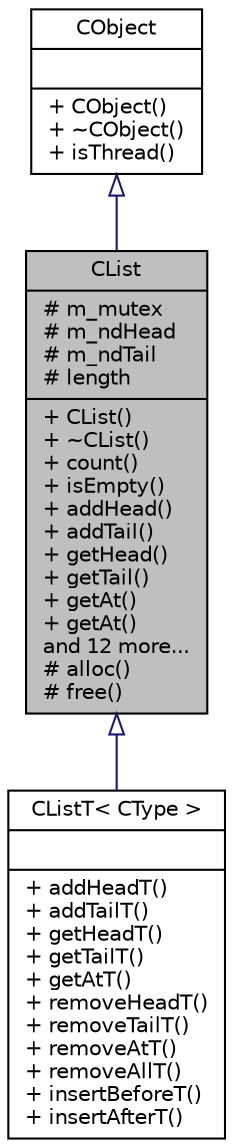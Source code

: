 digraph "CList"
{
  edge [fontname="Helvetica",fontsize="10",labelfontname="Helvetica",labelfontsize="10"];
  node [fontname="Helvetica",fontsize="10",shape=record];
  Node1 [label="{CList\n|# m_mutex\l# m_ndHead\l# m_ndTail\l# length\l|+ CList()\l+ ~CList()\l+ count()\l+ isEmpty()\l+ addHead()\l+ addTail()\l+ getHead()\l+ getTail()\l+ getAt()\l+ getAt()\land 12 more...\l# alloc()\l# free()\l}",height=0.2,width=0.4,color="black", fillcolor="grey75", style="filled" fontcolor="black"];
  Node2 -> Node1 [dir="back",color="midnightblue",fontsize="10",style="solid",arrowtail="onormal",fontname="Helvetica"];
  Node2 [label="{CObject\n||+ CObject()\l+ ~CObject()\l+ isThread()\l}",height=0.2,width=0.4,color="black", fillcolor="white", style="filled",URL="$dc/dac/class_c_object.html"];
  Node1 -> Node3 [dir="back",color="midnightblue",fontsize="10",style="solid",arrowtail="onormal",fontname="Helvetica"];
  Node3 [label="{CListT\< CType \>\n||+ addHeadT()\l+ addTailT()\l+ getHeadT()\l+ getTailT()\l+ getAtT()\l+ removeHeadT()\l+ removeTailT()\l+ removeAtT()\l+ removeAllT()\l+ insertBeforeT()\l+ insertAfterT()\l}",height=0.2,width=0.4,color="black", fillcolor="white", style="filled",URL="$da/d59/class_c_list_t.html"];
}
